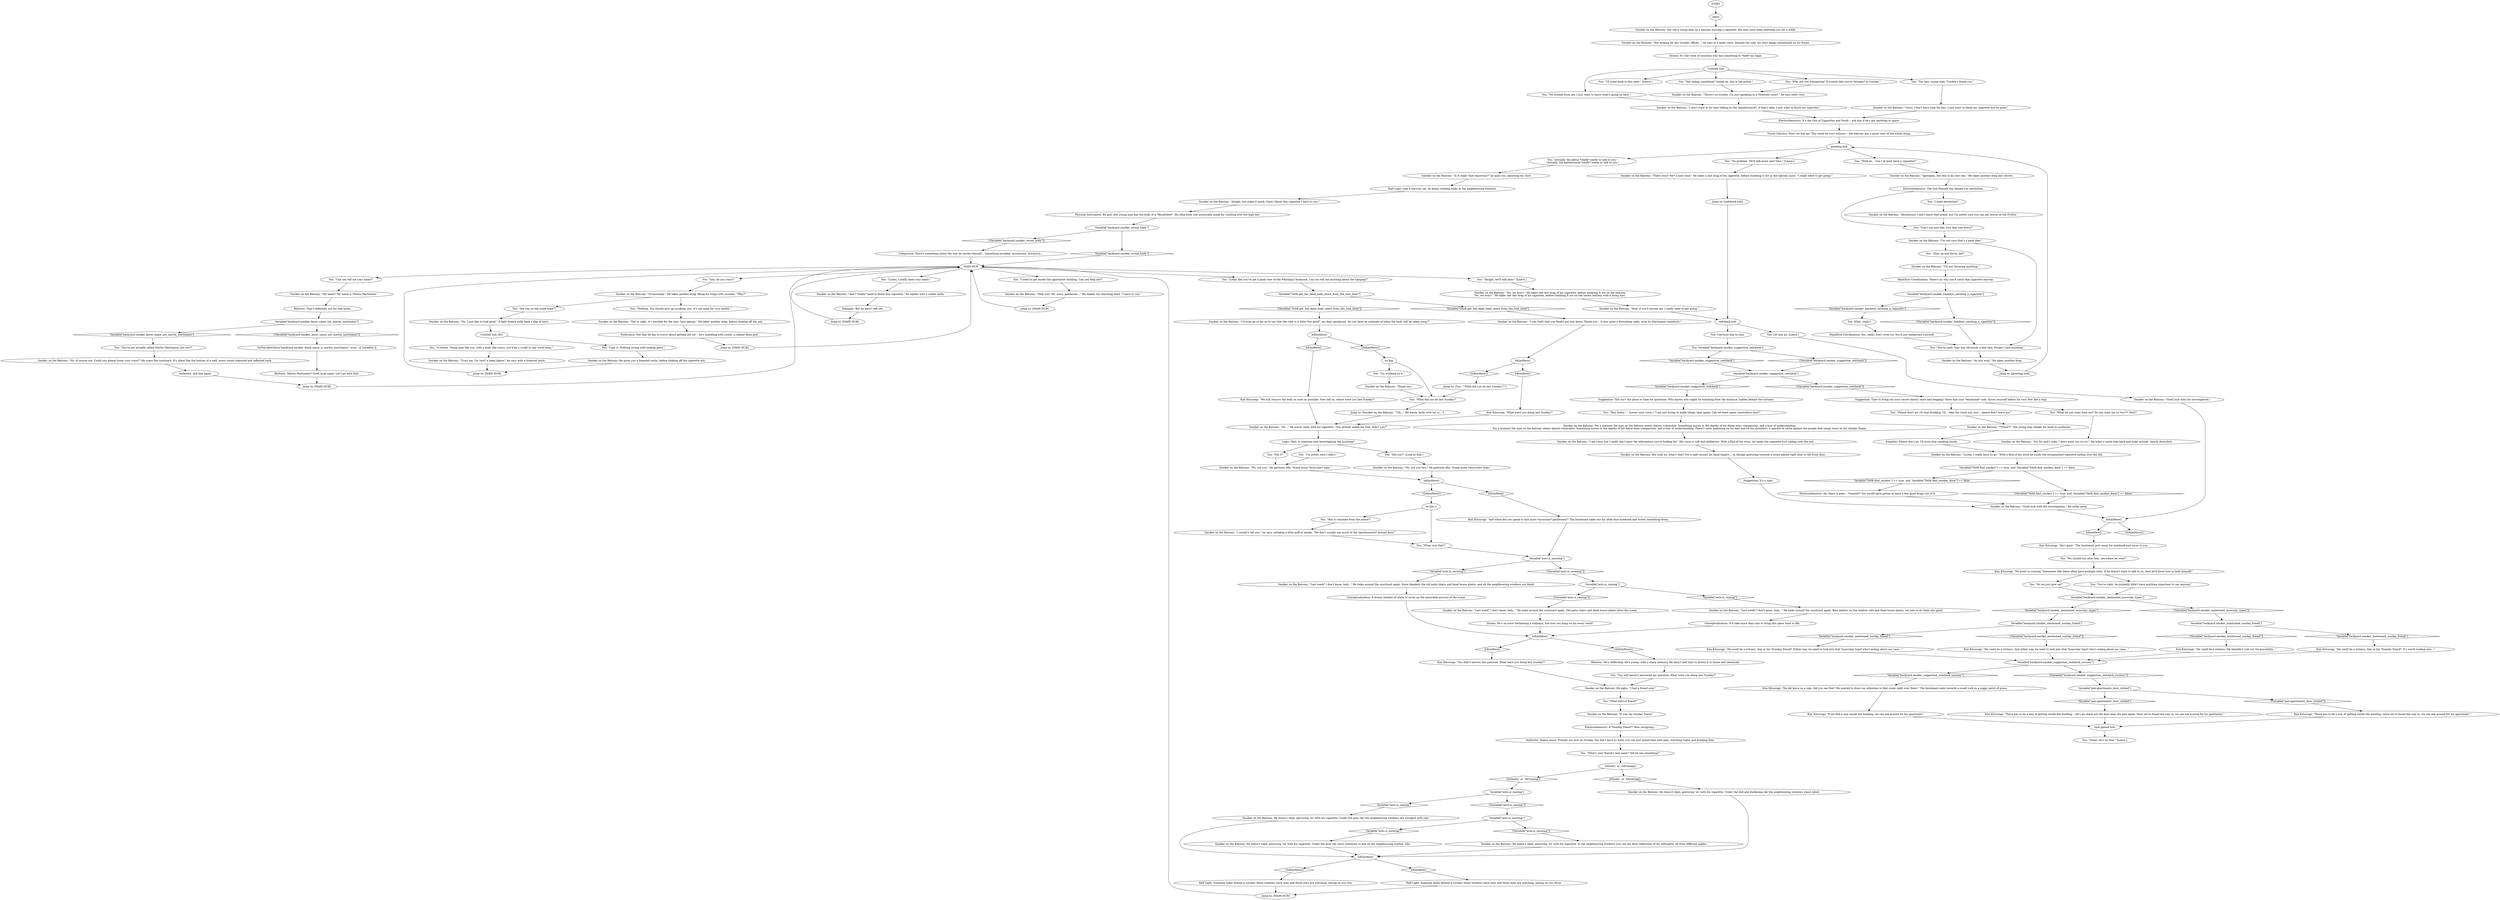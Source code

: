 # BACKYARD / SMOKER ON THE BALCONY
# The balcony overlooks the scene of the hanging but he's not a witness. He told as much to the investigator before, who you can ascertain was from Whitewater: foreshadowing for the HONOUR COURT's arrival later. EDITED VERSION
# ==================================================
digraph G {
	  0 [label="START"];
	  1 [label="input"];
	  2 [label="You: \"Alright, we'll talk later.\" [Leave.]"];
	  3 [label="IsKimHere()"];
	  4 [label="IsKimHere()", shape=diamond];
	  5 [label="!(IsKimHere())", shape=diamond];
	  6 [label="Smoker on the Balcony: \"Occasionally.\" He takes another drag, filling his lungs with nicotine. \"Why?\""];
	  7 [label="Smoker on the Balcony: \"It was my Sunday friend.\""];
	  8 [label="Suggestion: Time to bring out your secret charm: tears and begging! Show him your *emotional* side, throw yourself before his very feet like a dog!"];
	  9 [label="You: \"I get it. Nothing wrong with looking good.\""];
	  10 [label="Smoker on the Balcony: He doesn't reply, gesturing 'no' with his cigarette. In the neighbouring windows you can see faint reflections of his silhouette, all from different angles."];
	  11 [label="SetVariableValue(\"backyard.smoker_think_name_is_martin_martinaise\", true) --[[ Variable[ ]]"];
	  12 [label="Smoker on the Balcony: \"I don't want to be seen talking to the *gendarmerie*, if that's okay. I just want to finish my cigarette.\""];
	  13 [label="You: \"Looks like you've got a good view of the Whirling's backyard. Can you tell me anything about the hanging?\""];
	  14 [label="Smoker on the Balcony: \"No, of course not. Could you please lower your voice?\" He scans the courtyard. It's silent like the bottom of a well, every sound captured and reflected back."];
	  15 [label="Smoker on the Balcony: \"Good luck with the investigation.\" He walks away."];
	  16 [label="You: \"Can't you just like, toss that one down?\""];
	  17 [label="Variable[\"auto.is_snowing\"]"];
	  18 [label="Variable[\"auto.is_snowing\"]", shape=diamond];
	  19 [label="!(Variable[\"auto.is_snowing\"])", shape=diamond];
	  20 [label="You: \"I need to get inside this apartment building. Can you help me?\""];
	  21 [label="Kim Kitsuragi: \"And when did you speak to this more *muscular* gentleman?\" The lieutenant takes out his little blue notebook and writes something down."];
	  22 [label="Rhetoric: That's definitely not his real name."];
	  23 [label="You: \"A shame. Young man like you, with a body like yours, you'd be a credit to any track team.\""];
	  24 [label="You: \"So we just give up?\""];
	  25 [label="task gained hub"];
	  26 [label="Smoker on the Balcony: You see a young man on a balcony nursing a cigarette. His eyes have been following you for a while."];
	  27 [label="redcheck hub"];
	  28 [label="Hand/Eye Coordination: There's no way you'd catch that cigarette anyway."];
	  29 [label="Electrochemistry: Ah, there it goes -- *wasted*! You would have gotten at least a few good drags out of it."];
	  30 [label="You: \"Why are you whispering? It sounds like you're *already* in trouble.\""];
	  31 [label="Kim Kitsuragi: \"We will remove the body as soon as possible. Now tell us, where were you last Sunday?\""];
	  32 [label="Smoker on the Balcony: \"My name? My name is Martin Martinaise.\""];
	  33 [label="Smoker on the Balcony: \"You're right, it's horrible for the skin. Very ageing.\" He takes another drag, before shaking off the ash."];
	  34 [label="IsKimHere()"];
	  35 [label="IsKimHere()", shape=diamond];
	  36 [label="!(IsKimHere())", shape=diamond];
	  37 [label="Smoker on the Balcony: \"There won't *be* a next time.\" He takes a last drag of his cigarette, before stubbing it out in the balcony snow. \"I really need to get going.\""];
	  38 [label="Smoker on the Balcony: \"Good luck with the investigation.\""];
	  39 [label="Smoker on the Balcony: \"Listen, I really have to go.\" With a flick of his wrist he sends the extinguished cigarette sailing over the rail."];
	  40 [label="Smoker on the Balcony: \"No, for god's sake, I don't want you to cry!\" He takes a quick step back and looks around, clearly disturbed."];
	  41 [label="Logic: Wait, is someone else investigating the lynching?"];
	  42 [label="greeting hub"];
	  43 [label="Physical Instrument: By god, this young man has the body of a *decathlete*. His lithe form was practically made for vaulting over the high bar!"];
	  44 [label="Smoker on the Balcony: For a moment the man on the balcony seems almost vulnerable. Something moves in the depths of his feline eyes: compassion, and a hint of understanding.\nFor a moment the man on the balcony seems almost vulnerable. Something moves in the depths of his feline eyes: compassion, and a hint of understanding. There's snow gathering on his hair and on his shoulders, a speckle of white against the purple that hangs loose on his slender frame."];
	  45 [label="Smoker on the Balcony: \"Last week? I don't know, look...\" He looks around the courtyard again. Snow blankets the old patio chairs and dead house plants, and all the neighbouring windows are black."];
	  46 [label="Variable[\"auto.is_snowing\"]"];
	  47 [label="Variable[\"auto.is_snowing\"]", shape=diamond];
	  48 [label="!(Variable[\"auto.is_snowing\"])", shape=diamond];
	  49 [label="Electrochemistry: A *Sunday friend*? How intriguing..."];
	  50 [label="Smoker on the Balcony: He doesn't reply, gesturing 'no' with his cigarette. Under the dull and darkening sky the neighbouring windows stand silent."];
	  51 [label="Jump to: [MAIN HUB]"];
	  52 [label="You: \"You're right, he probably didn't have anything important to say anyway.\""];
	  53 [label="Kim Kitsuragi: \"He could be a witness, him or his *Sunday friend*. Either way we need to look into that *muscular type* who's asking about our case...\""];
	  54 [label="Variable[\"backyard.smoker_handeye_catching_a_cigarette\"]"];
	  55 [label="Variable[\"backyard.smoker_handeye_catching_a_cigarette\"]", shape=diamond];
	  56 [label="!(Variable[\"backyard.smoker_handeye_catching_a_cigarette\"])", shape=diamond];
	  57 [label="Smoker on the Balcony: \"Last week? I don't know, look...\" He looks around the courtyard again. Old patio chairs and dead house plants litter the scene."];
	  58 [label="Variable[\"TASK.find_smokes\"] == true  and  Variable[\"TASK.find_smokes_done\"] == false"];
	  59 [label="Variable[\"TASK.find_smokes\"] == true  and  Variable[\"TASK.find_smokes_done\"] == false", shape=diamond];
	  60 [label="!(Variable[\"TASK.find_smokes\"] == true  and  Variable[\"TASK.find_smokes_done\"] == false)", shape=diamond];
	  61 [label="You: \"I'll come back to this later.\" [Leave.]"];
	  62 [label="Smoker on the Balcony: \"No, not you.\" He gestures idly. \"Some more *muscular* type.\""];
	  63 [label="Electrochemistry: It's the God of Cigarettes and Youth -- ask him if he's got anything to spare."];
	  64 [label="no kim 2"];
	  65 [label="Authority: Makes sense. Friends are nice on Sunday. You don't have to work, you can just spend time with pals, watching rugby and drinking beer."];
	  66 [label="You: \"We should run after him, see where he went!\""];
	  67 [label="You: \"What's your friend's real name? Did he see something?\""];
	  68 [label="MAIN HUB"];
	  69 [label="You: \"I'm working on it.\""];
	  70 [label="Empathy: But he hasn't left yet."];
	  71 [label="Smoker on the Balcony: \"Trust me, I'm *not* a team player,\" he says with a honeyed smile."];
	  72 [label="Kim Kitsuragi: \"No point in running. Tenements like these often have multiple exits. If he doesn't want to talk to us, then he'll know how to hide himself.\""];
	  73 [label="You: \"You're right, that was obviously a bad idea. Forget I said anything.\""];
	  74 [label="Hand/Eye Coordination: Yes, really. Don't even try. You'll just embarrass yourself."];
	  75 [label="Smoker on the Balcony: \"As you wish.\" He takes another drag."];
	  76 [label="Variable[\"auto.is_raining\"]"];
	  77 [label="Variable[\"auto.is_raining\"]", shape=diamond];
	  78 [label="!(Variable[\"auto.is_raining\"])", shape=diamond];
	  79 [label="Drama: He's an actor declaiming a soliloquy. See how you hang on his every word?"];
	  80 [label="Visual Calculus: Don't let him go! This could be your witness -- the balcony has a great view of the whole thing."];
	  81 [label="Smoker on the Balcony: \"There's no trouble, I'm just speaking in a *lowered voice*,\" he says sotto voce."];
	  82 [label="Variable[\"backyard.smoker_know_name_not_martin_martinaise\"]"];
	  83 [label="Variable[\"backyard.smoker_know_name_not_martin_martinaise\"]", shape=diamond];
	  84 [label="!(Variable[\"backyard.smoker_know_name_not_martin_martinaise\"])", shape=diamond];
	  85 [label="You: \"Listen, I really need your name.\""];
	  86 [label="Smoker on the Balcony: \"I couldn't tell you,\" he says, exhaling a little puff of smoke. \"We don't usually see much of the *gendarmerie* around here.\""];
	  87 [label="Smoker on the Balcony: \"No, we won't.\" He takes one last drag of his cigarette, before stubbing it out on the balcony.\n\"No, we won't.\" He takes one last drag of his cigarette, before stubbing it out on the snowy balcony with a dying hiss. "];
	  88 [label="Electrochemistry: The God Himself has denied you absolution."];
	  89 [label="Smoker on the Balcony: \"No, not you two.\" He gestures idly. \"Some more *muscular* type.\""];
	  90 [label="Jump to: [redcheck hub]"];
	  91 [label="You: \"No trouble from me, I just want to know what's going on here.\""];
	  92 [label="You: What, really?"];
	  93 [label="Smoker on the Balcony: \"I am sorry, but I really don't have the information you're looking for.\" His voice is soft and deliberate. With a flick of his wrist, he sends the cigarette butt sailing over the rail..."];
	  94 [label="Kim Kitsuragi: \"There has to be a way of getting inside the building -- let's go check out the door near the pier again. Once we've found the way in, we can ask around for his apartment.\""];
	  95 [label="You: \"Can you tell me your name?\""];
	  96 [label="Kim Kitsuragi: \"What were you doing last Sunday?\""];
	  97 [label="You: \"You still haven't answered my question. What were you doing last Sunday?\""];
	  98 [label="You: \"Was it someone from the police?\""];
	  99 [label="Untitled hub (05)"];
	  100 [label="Jump to: [MAIN HUB]"];
	  101 [label="Kim Kitsuragi: \"There has to be a way of getting inside the building. Once we've found the way in, we can ask around for his apartment.\""];
	  102 [label="Kim Kitsuragi: \"He did leave us a sign, did you see that? He wanted to draw our attention to that stone right over there.\" The lieutenant nods towards a small rock on a soggy patch of grass."];
	  104 [label="Smoker on the Balcony: \"I'm not throwing anything.\""];
	  105 [label="Smoker on the Balcony: He doesn't reply, gesturing 'no' with his cigarette. Under the grey sky the neighbouring windows are streaked with rain."];
	  106 [label="IsKimHere()"];
	  107 [label="IsKimHere()", shape=diamond];
	  108 [label="!(IsKimHere())", shape=diamond];
	  109 [label="You: \"Hold on... Can I at least have a cigarette?\""];
	  110 [label="Smoker on the Balcony: \"Thank you.\""];
	  111 [label="Kim Kitsuragi: \"You didn't answer the question. What were you doing last Sunday?\""];
	  112 [label="Smoker on the Balcony: He sighs. \"I had a friend over.\""];
	  113 [label="Jump to: [MAIN HUB]"];
	  114 [label="Smoker on the Balcony: \"And I *really* need to finish this cigarette,\" he replies with a subtle smile."];
	  115 [label="Smoker on the Balcony: \"Is it really that important?\" he asks you, adjusting his shirt."];
	  116 [label="You: \"Did you?\" (Look at Kim.)"];
	  117 [label="Smoker on the Balcony: But hold on, what's that? For a split second his hand lingers... as though gesturing towards a stone placed right next to the front door..."];
	  118 [label="IsKimHere()"];
	  119 [label="IsKimHere()", shape=diamond];
	  120 [label="!(IsKimHere())", shape=diamond];
	  121 [label="Half Light: Like a nervous cat, he keeps stealing looks at the neighbouring windows."];
	  122 [label="You: \"You're not actually called Martin Martinaise, are you?\""];
	  123 [label="Smoker on the Balcony: \"No, I just like to look good.\" A light breeze pulls back a flap of shirt."];
	  124 [label="Jump to: [greeting hub]"];
	  125 [label="Jump to: [Smoker on the Balcony: \"\"Oh...\" He waves lazily with his ci...\"]"];
	  126 [label="Half Light: Someone hides behind a curtain: those windows have eyes and those eyes are watching, spying on you three."];
	  127 [label="Variable[\"backyard.smoker_reveal_body\"]"];
	  128 [label="Variable[\"backyard.smoker_reveal_body\"]", shape=diamond];
	  129 [label="!(Variable[\"backyard.smoker_reveal_body\"])", shape=diamond];
	  130 [label="Smoker on the Balcony: \"I can *tell* that you finally got him down. Thank you -- it was quite a disturbing sight, even by Martinaise standards.\""];
	  131 [label="Jump to: [MAIN HUB]"];
	  132 [label="Kim Kitsuragi: \"He's gone.\" The lieutenant puts away his notebook and turns to you."];
	  133 [label="Smoker on the Balcony: \"I'd even go so far as to say that the view is a little *too good*, my dear gendarme. Do you have an estimate of when the body will be taken away?\""];
	  134 [label="You: \"I need absolution!\""];
	  135 [label="You: \"Shut up and throw, kid!\""];
	  136 [label="Conceptualization: It'll take more than rain to bring this place back to life."];
	  137 [label="Variable[\"auto.is_raining\"]"];
	  138 [label="Variable[\"auto.is_raining\"]", shape=diamond];
	  139 [label="!(Variable[\"auto.is_raining\"])", shape=diamond];
	  140 [label="You: \"What do you want from me? Do you want me to *cry*?! Huh?\""];
	  141 [label="Smoker on the Balcony: \"*Trash*?\" The young man shakes his head in confusion."];
	  142 [label="Smoker on the Balcony: \"Help you? No, sorry, gendarme...\" He shakes his charming head. \"I have to run.\""];
	  143 [label="Jump to: [MAIN HUB]"];
	  144 [label="You: \"I'm pretty sure I didn't.\""];
	  145 [label="Drama: It's the voice of someone who has something to *hide* my liege."];
	  146 [label="Conceptualization: A downy blanket of white to cover up the miserable poverty of the scene."];
	  147 [label="Smoker on the Balcony: \"Sorry, I don't have time for this. I just want to finish my cigarette and be gone.\""];
	  148 [label="You: \"Hey, listen...\" (Lower your voice.) \"I am just trying to make things okay again. Can we meet again somewhere else?\""];
	  149 [label="You: \"Actually, the police *really* needs to talk to you.\"\n\"Actually, the gendarmerie *really* needs to talk to you.\""];
	  150 [label="Smoker on the Balcony: \"Oh...\" He waves lazily with his cigarette. \"You already asked me that, didn't you?\""];
	  151 [label="Rhetoric: He's deflecting. He's young, with a sharp memory. He hasn't had time to drown it in booze and chemicals."];
	  152 [label="You: \"No problem. We'll talk more next time.\" [Leave.]"];
	  153 [label="Endurance: Not that he has to worry about getting old yet -- he's sparkling with youth, a radiant demi-god."];
	  154 [label="Kim Kitsuragi: \"He could be a witness, him or his *Sunday friend*. It's worth looking into...\""];
	  155 [label="Kim Kitsuragi: \"If we find a way inside the building, we can ask around for his apartment.\""];
	  156 [label="Smoker on the Balcony: \"Absolution? I don't know that brand, but I'm pretty sure you can get Astras at the Frittte.\""];
	  157 [label="You: \"Please don't go! I'll stop drinking, I'll... take the trash out, just... please don't leave me.\""];
	  158 [label="You: \"Son, do you train?\""];
	  159 [label="no kim"];
	  160 [label="Authority: Ask him again."];
	  161 [label="You: \"Are you on the track team?\""];
	  162 [label="You: \"You hiding something? Speak up, this is the police.\""];
	  163 [label="Suggestion: It's a sign!"];
	  164 [label="IsDusk()  or  IsEvening()"];
	  165 [label="IsDusk()  or  IsEvening()", shape=diamond];
	  166 [label="!(IsDusk()  or  IsEvening())", shape=diamond];
	  167 [label="Half Light: Someone hides behind a curtain: those windows have eyes and those eyes are watching, spying on you two."];
	  168 [label="Smoker on the Balcony: \"Now, if you'll excuse me, I really need to get going.\""];
	  169 [label="IsKimHere()"];
	  170 [label="IsKimHere()", shape=diamond];
	  171 [label="!(IsKimHere())", shape=diamond];
	  172 [label="Smoker on the Balcony: \"Apologies, but this is my last one.\" He takes another drag and shivers."];
	  173 [label="You: \"When was that?\""];
	  174 [label="You: \"Nothing. You should give up smoking, son. It's not good for your health.\""];
	  175 [label="Variable[\"backyard.smoker_mentioned_sunday_friend\"]"];
	  176 [label="Variable[\"backyard.smoker_mentioned_sunday_friend\"]", shape=diamond];
	  177 [label="!(Variable[\"backyard.smoker_mentioned_sunday_friend\"])", shape=diamond];
	  178 [label="Smoker on the Balcony: \"Not looking for any trouble, officer...\" he says in a quiet voice. Despite the cold, his shirt hangs unbuttoned on his frame."];
	  179 [label="Jump to: [You: \"\"What did you do last Sunday?\"\"]"];
	  180 [label="You: \"Too late, young man. Trouble's found you.\""];
	  181 [label="Empathy: Please don't go, I'll even stop smoking inside."];
	  182 [label="Variable[\"pier.apartments_door_clicked\"]"];
	  183 [label="Variable[\"pier.apartments_door_clicked\"]", shape=diamond];
	  184 [label="!(Variable[\"pier.apartments_door_clicked\"])", shape=diamond];
	  185 [label="Composure: There's something about the way he carries himself... Something enviable, mysterious, attractive..."];
	  186 [label="You: \"What did you do last Sunday?\""];
	  187 [label="IsKimHere()"];
	  188 [label="IsKimHere()", shape=diamond];
	  189 [label="!(IsKimHere())", shape=diamond];
	  190 [label="You: \"What kind of friend?\""];
	  191 [label="Rhetoric: Martin Martinaise? Good local name. Let's go with that."];
	  192 [label="Variable[\"backyard.smoker_suggestion_redcheck_success\"]"];
	  193 [label="Variable[\"backyard.smoker_suggestion_redcheck_success\"]", shape=diamond];
	  194 [label="!(Variable[\"backyard.smoker_suggestion_redcheck_success\"])", shape=diamond];
	  195 [label="Variable[\"backyard.smoker_mentioned_sunday_friend\"]"];
	  196 [label="Variable[\"backyard.smoker_mentioned_sunday_friend\"]", shape=diamond];
	  197 [label="!(Variable[\"backyard.smoker_mentioned_sunday_friend\"])", shape=diamond];
	  198 [label="You: \"Great, let's do that.\" [Leave.]"];
	  199 [label="Untitled hub"];
	  200 [label="Smoker on the Balcony: \"Last week? I don't know, look...\" He looks around the courtyard again. Rain patters on the window sills and dead house plants, too late to do them any good."];
	  201 [label="Variable[\"TASK.get_the_dead_body_down_from_the_tree_done\"]"];
	  202 [label="Variable[\"TASK.get_the_dead_body_down_from_the_tree_done\"]", shape=diamond];
	  203 [label="!(Variable[\"TASK.get_the_dead_body_down_from_the_tree_done\"])", shape=diamond];
	  204 [label="Jump to: [MAIN HUB]"];
	  205 [label="Variable[\"backyard.smoker_mentioned_muscular_types\"]"];
	  206 [label="Variable[\"backyard.smoker_mentioned_muscular_types\"]", shape=diamond];
	  207 [label="!(Variable[\"backyard.smoker_mentioned_muscular_types\"])", shape=diamond];
	  208 [label="You: \"Did I?\""];
	  209 [label="You: Let him go. [Leave.]"];
	  210 [label="You: Convince him to stay."];
	  211 [label="You: Variable[\"backyard.smoker_suggestion_redcheck\"]"];
	  212 [label="Variable[\"backyard.smoker_suggestion_redcheck\"]", shape=diamond];
	  213 [label="!(Variable[\"backyard.smoker_suggestion_redcheck\"])", shape=diamond];
	  214 [label="Variable[\"backyard.smoker_suggestion_redcheck\"]"];
	  215 [label="Variable[\"backyard.smoker_suggestion_redcheck\"]", shape=diamond];
	  216 [label="!(Variable[\"backyard.smoker_suggestion_redcheck\"])", shape=diamond];
	  217 [label="Suggestion: This isn't the place or time for questions: Who knows who might be watching from the distance, hidden behind the curtains."];
	  218 [label="Kim Kitsuragi: \"He could be a witness. And either way we need to look into that *muscular type* who's asking about our case...\""];
	  219 [label="Kim Kitsuragi: \"He could be a witness. We shouldn't rule out the possibility...\""];
	  220 [label="Smoker on the Balcony: He gives you a honeyed smile, before shaking off the cigarette ash."];
	  221 [label="Smoker on the Balcony: \"Alright, but make it quick. Once I finish this cigarette I have to run.\""];
	  222 [label="Smoker on the Balcony: \"I'm not sure that's a good idea.\""];
	  223 [label="Smoker on the Balcony: He doesn't reply, gesturing 'no' with his cigarette. Under the grey sky snow continues to pile on the neighbouring window sills."];
	  0 -> 1
	  1 -> 26
	  2 -> 87
	  3 -> 4
	  3 -> 5
	  4 -> 96
	  5 -> 179
	  6 -> 161
	  6 -> 174
	  7 -> 49
	  8 -> 140
	  8 -> 157
	  9 -> 220
	  10 -> 106
	  11 -> 191
	  12 -> 63
	  13 -> 201
	  14 -> 160
	  15 -> 34
	  16 -> 222
	  17 -> 18
	  17 -> 19
	  18 -> 45
	  19 -> 76
	  20 -> 142
	  21 -> 17
	  22 -> 82
	  23 -> 71
	  24 -> 205
	  25 -> 198
	  26 -> 178
	  27 -> 209
	  27 -> 210
	  28 -> 54
	  29 -> 15
	  30 -> 81
	  31 -> 150
	  32 -> 22
	  33 -> 153
	  34 -> 35
	  34 -> 36
	  35 -> 132
	  37 -> 90
	  38 -> 34
	  39 -> 58
	  40 -> 39
	  41 -> 208
	  41 -> 116
	  41 -> 144
	  42 -> 152
	  42 -> 109
	  42 -> 149
	  43 -> 127
	  44 -> 93
	  45 -> 146
	  46 -> 48
	  46 -> 47
	  47 -> 223
	  48 -> 10
	  49 -> 65
	  50 -> 106
	  51 -> 68
	  52 -> 205
	  53 -> 192
	  54 -> 56
	  54 -> 55
	  55 -> 92
	  56 -> 73
	  57 -> 79
	  58 -> 59
	  58 -> 60
	  59 -> 29
	  60 -> 15
	  62 -> 118
	  63 -> 80
	  64 -> 98
	  64 -> 173
	  65 -> 67
	  66 -> 72
	  67 -> 164
	  68 -> 2
	  68 -> 13
	  68 -> 20
	  68 -> 85
	  68 -> 158
	  68 -> 95
	  69 -> 110
	  70 -> 113
	  71 -> 100
	  72 -> 24
	  72 -> 52
	  73 -> 75
	  74 -> 73
	  75 -> 124
	  76 -> 77
	  76 -> 78
	  77 -> 200
	  78 -> 57
	  79 -> 187
	  80 -> 42
	  81 -> 12
	  82 -> 83
	  82 -> 84
	  83 -> 122
	  84 -> 11
	  85 -> 114
	  86 -> 173
	  87 -> 168
	  88 -> 16
	  88 -> 134
	  89 -> 118
	  90 -> 27
	  91 -> 12
	  92 -> 74
	  93 -> 117
	  94 -> 25
	  95 -> 32
	  96 -> 150
	  97 -> 112
	  98 -> 86
	  99 -> 9
	  99 -> 23
	  100 -> 68
	  101 -> 25
	  102 -> 155
	  104 -> 28
	  105 -> 106
	  106 -> 107
	  106 -> 108
	  107 -> 126
	  108 -> 167
	  109 -> 172
	  110 -> 186
	  111 -> 112
	  112 -> 190
	  113 -> 68
	  114 -> 70
	  115 -> 121
	  116 -> 89
	  117 -> 163
	  118 -> 120
	  118 -> 119
	  119 -> 21
	  120 -> 64
	  121 -> 221
	  122 -> 14
	  123 -> 99
	  124 -> 42
	  125 -> 150
	  126 -> 131
	  127 -> 128
	  127 -> 129
	  128 -> 68
	  129 -> 185
	  130 -> 3
	  131 -> 68
	  132 -> 66
	  133 -> 169
	  134 -> 156
	  135 -> 104
	  136 -> 187
	  137 -> 138
	  137 -> 139
	  138 -> 105
	  139 -> 46
	  140 -> 40
	  141 -> 181
	  142 -> 143
	  143 -> 68
	  144 -> 62
	  145 -> 199
	  146 -> 187
	  147 -> 63
	  148 -> 44
	  149 -> 115
	  150 -> 41
	  151 -> 97
	  152 -> 37
	  153 -> 51
	  154 -> 192
	  155 -> 25
	  156 -> 16
	  157 -> 141
	  158 -> 6
	  159 -> 186
	  159 -> 69
	  160 -> 204
	  161 -> 123
	  162 -> 81
	  163 -> 15
	  164 -> 165
	  164 -> 166
	  165 -> 50
	  166 -> 137
	  167 -> 131
	  168 -> 27
	  169 -> 170
	  169 -> 171
	  170 -> 31
	  171 -> 159
	  172 -> 88
	  173 -> 17
	  174 -> 33
	  175 -> 176
	  175 -> 177
	  176 -> 154
	  177 -> 219
	  178 -> 145
	  179 -> 186
	  180 -> 147
	  181 -> 39
	  182 -> 184
	  182 -> 183
	  183 -> 94
	  184 -> 101
	  185 -> 68
	  186 -> 125
	  187 -> 188
	  187 -> 189
	  188 -> 111
	  189 -> 151
	  190 -> 7
	  191 -> 204
	  192 -> 193
	  192 -> 194
	  193 -> 102
	  194 -> 182
	  195 -> 196
	  195 -> 197
	  196 -> 53
	  197 -> 218
	  199 -> 162
	  199 -> 180
	  199 -> 91
	  199 -> 61
	  199 -> 30
	  200 -> 136
	  201 -> 202
	  201 -> 203
	  202 -> 130
	  203 -> 133
	  204 -> 68
	  205 -> 206
	  205 -> 207
	  206 -> 195
	  207 -> 175
	  208 -> 62
	  209 -> 38
	  210 -> 211
	  211 -> 212
	  211 -> 213
	  212 -> 214
	  213 -> 214
	  214 -> 216
	  214 -> 215
	  215 -> 217
	  216 -> 8
	  217 -> 148
	  218 -> 192
	  219 -> 192
	  220 -> 100
	  221 -> 43
	  222 -> 73
	  222 -> 135
	  223 -> 106
}

